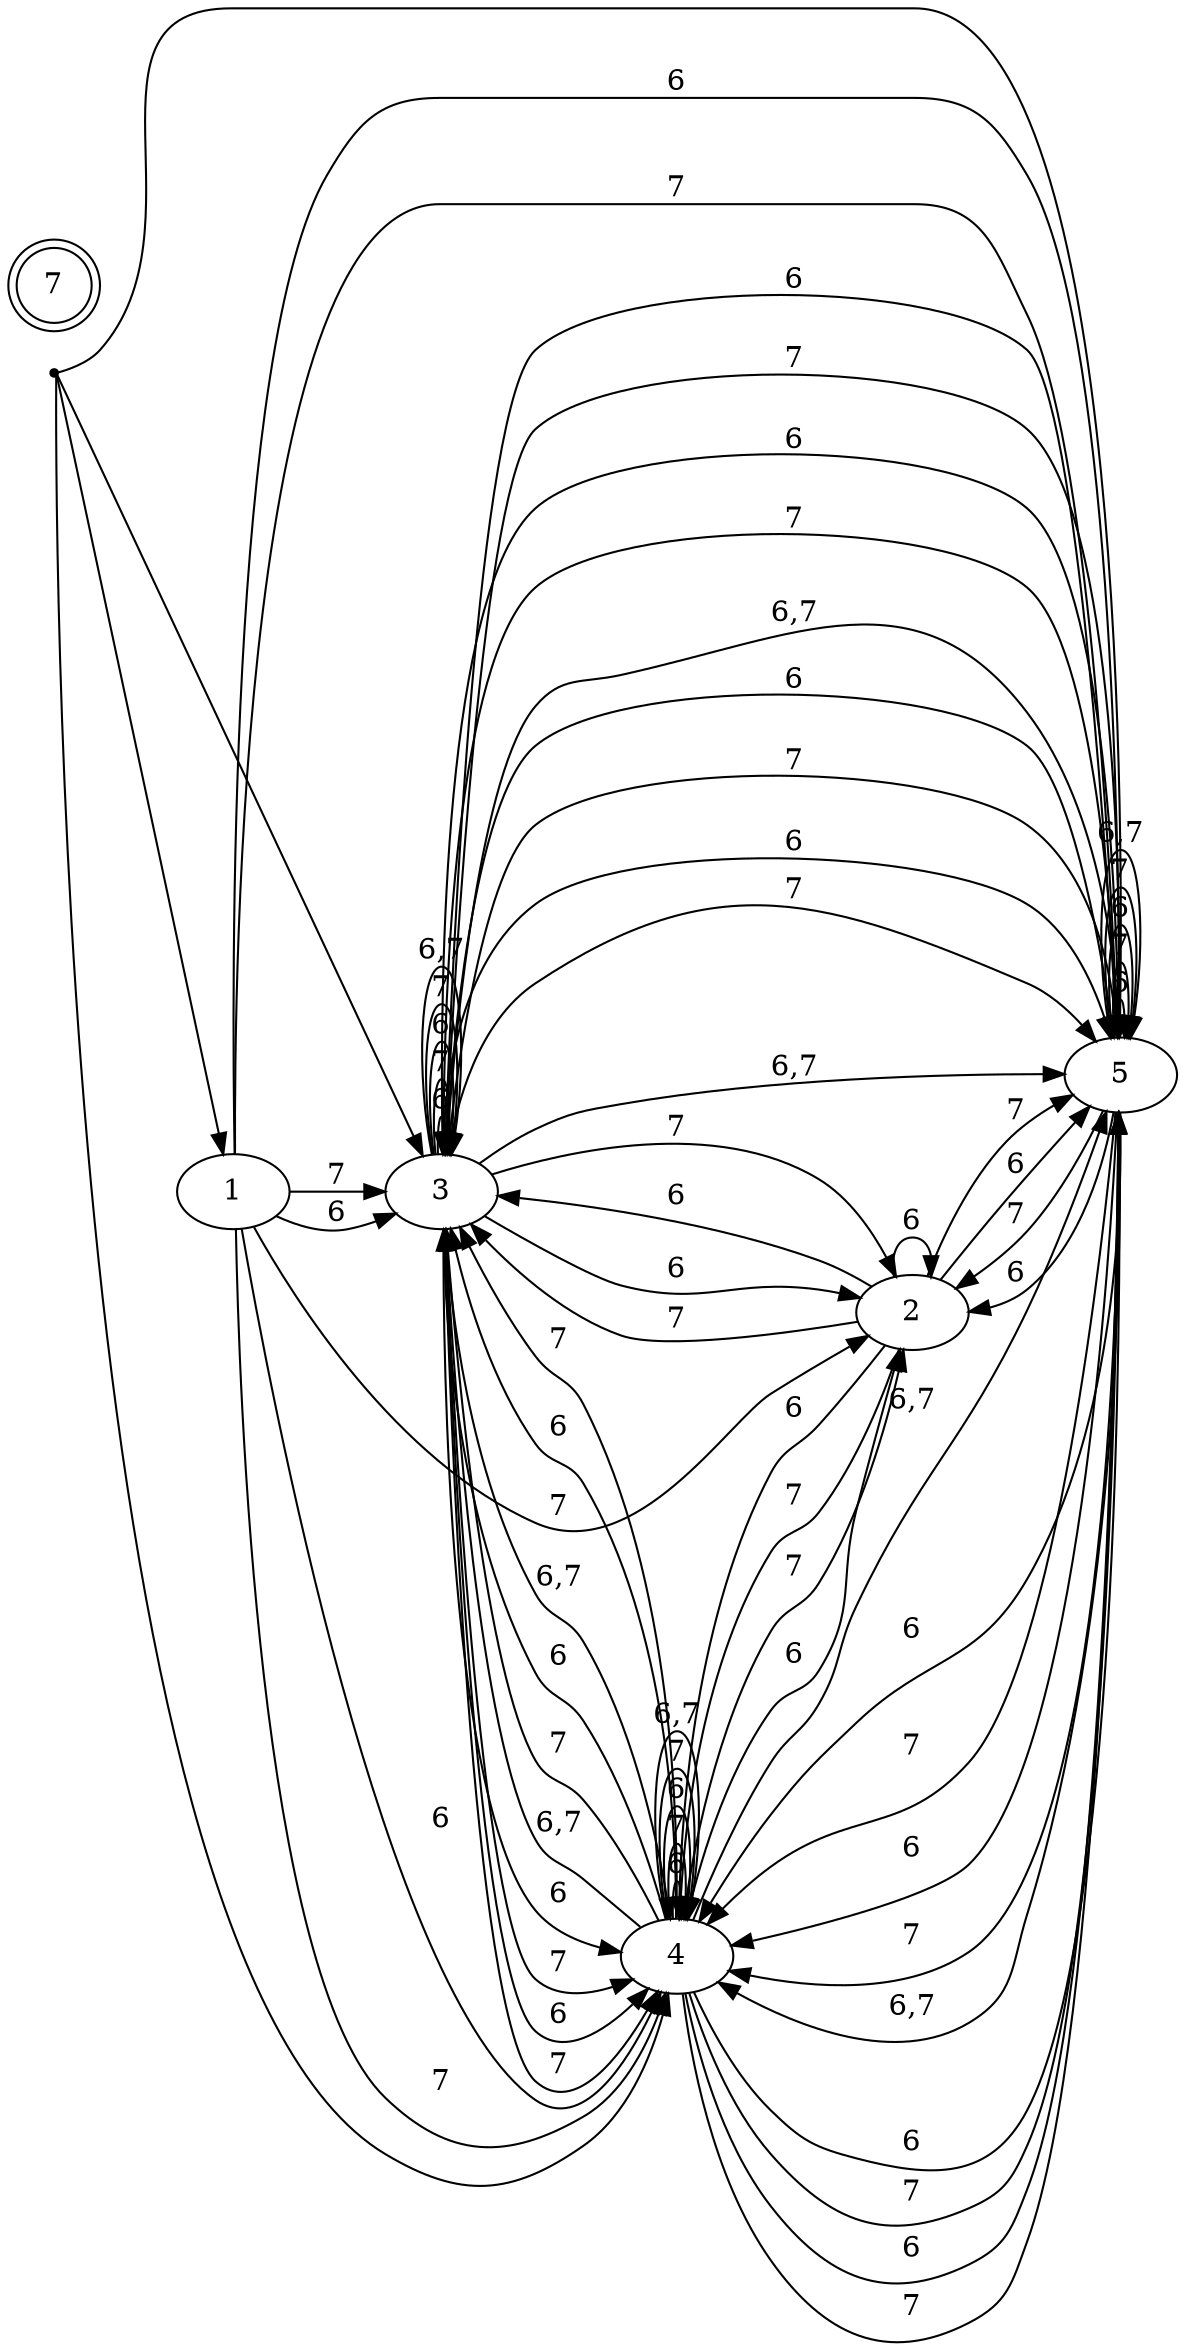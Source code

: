 digraph{

rankdir=LR;
inic[shape=point];

inic->{1,3,4,5};

{1,3,4,5}->{3,4,5} [label="6"];
{1,3,4,5}->{2,3,4,5} [label="7"];
{2,3,4,5}->{2,3,4,5} [label="6"];
{2,3,4,5}->{3,4,5} [label="7"];
{3,4,5}->{3,4,5} [label="6,7"];

7[shape=doublecircle];
}
